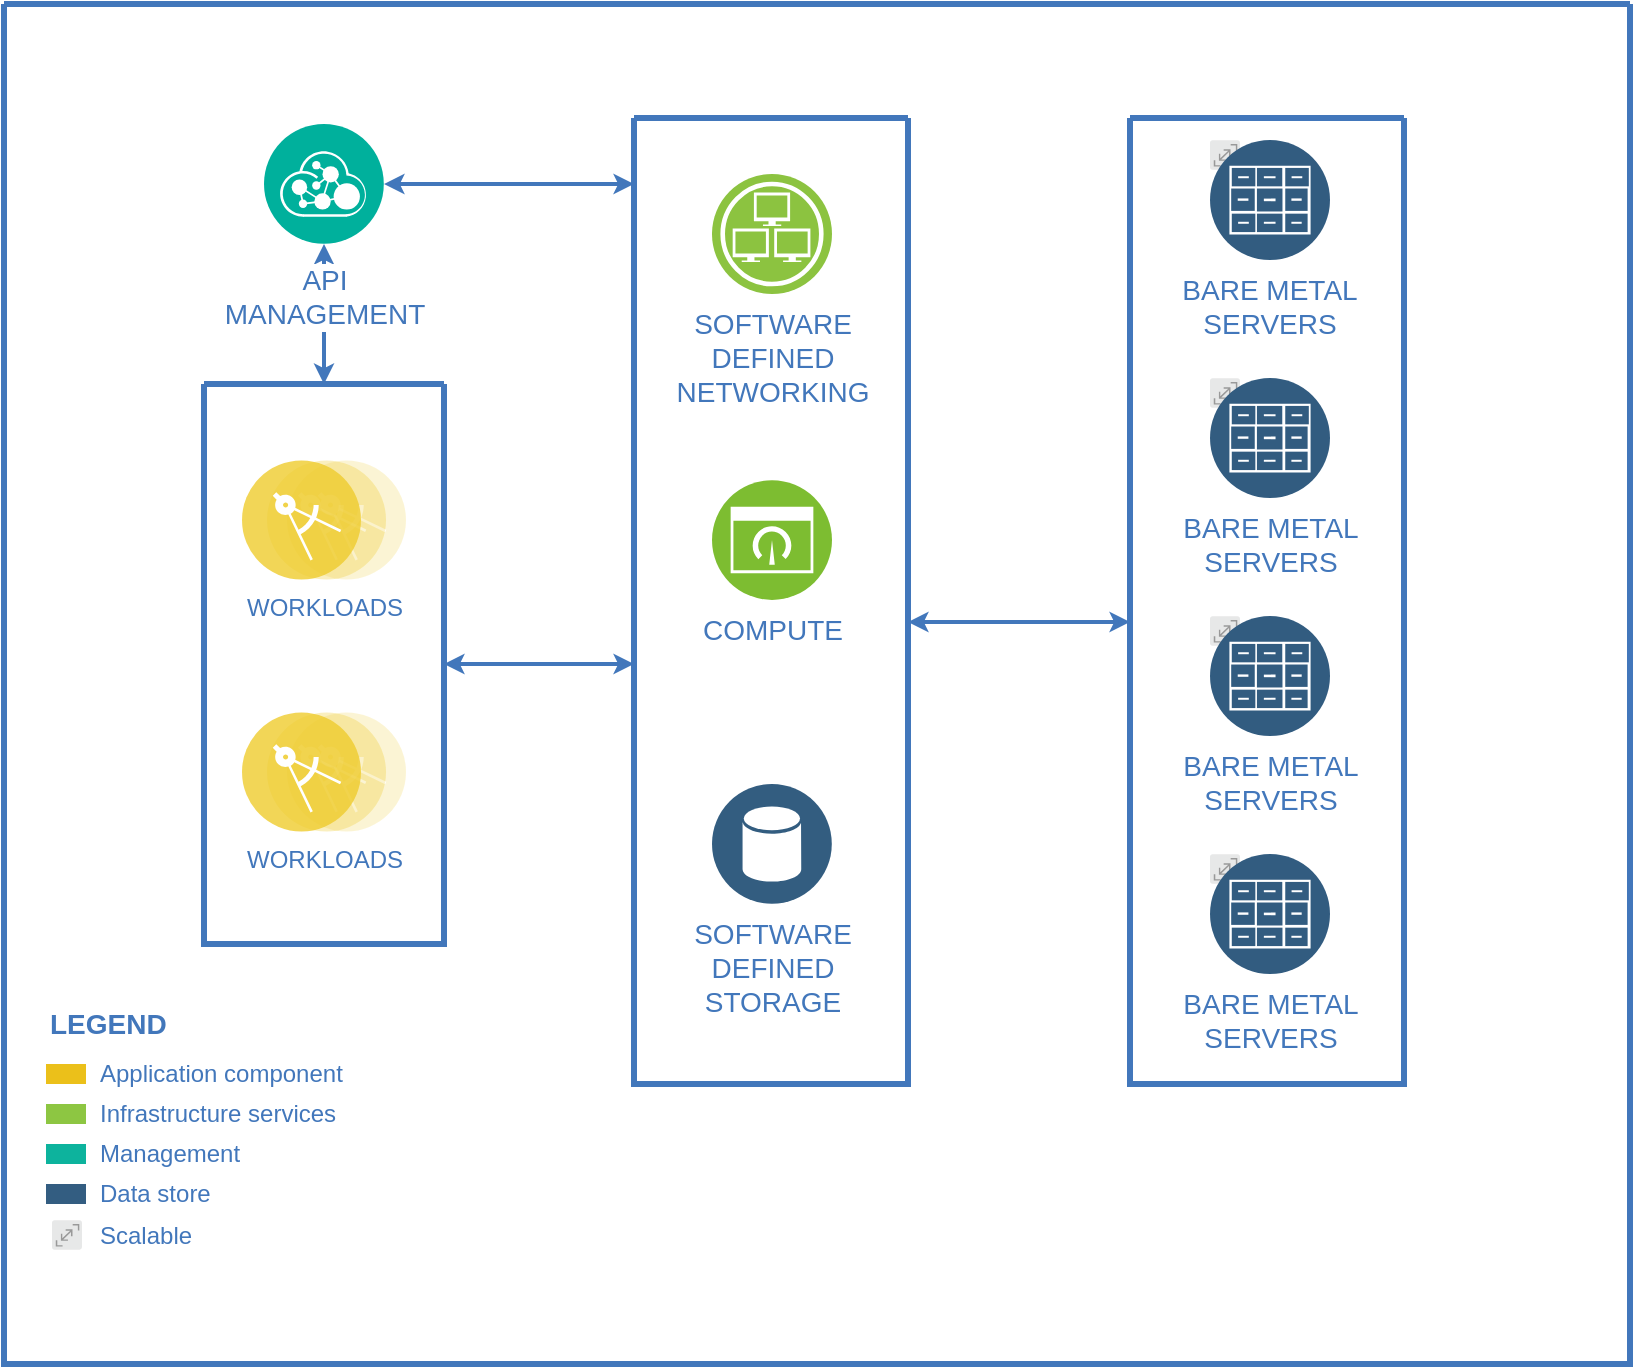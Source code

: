 <mxfile version="14.9.0" type="github"><diagram id="0d7cefc2-ccd6-e077-73ed-a8e48b0cddf6" name="Page-1"><mxGraphModel dx="1408" dy="748" grid="1" gridSize="10" guides="1" tooltips="1" connect="1" arrows="1" fold="1" page="1" pageScale="1" pageWidth="1169" pageHeight="827" background="none" math="0" shadow="0"><root><mxCell id="0"/><mxCell id="1" parent="0"/><mxCell id="2" value="" style="swimlane;shadow=0;strokeColor=#4277BB;fillColor=#ffffff;fontColor=#4277BB;align=right;startSize=0;collapsible=0;strokeWidth=3;" parent="1" vertex="1"><mxGeometry x="178" y="74" width="813" height="680" as="geometry"/></mxCell><mxCell id="103" style="edgeStyle=elbowEdgeStyle;rounded=0;elbow=vertical;html=1;labelBackgroundColor=#ffffff;startArrow=classic;startFill=1;startSize=4;endArrow=classic;endFill=1;endSize=4;jettySize=auto;orthogonalLoop=1;strokeColor=#4277BB;strokeWidth=2;fontSize=14;fontColor=#4277BB;" parent="2" source="76" target="77" edge="1"><mxGeometry relative="1" as="geometry"/></mxCell><mxCell id="105" style="edgeStyle=elbowEdgeStyle;rounded=0;elbow=vertical;html=1;labelBackgroundColor=#ffffff;startArrow=classic;startFill=1;startSize=4;endArrow=classic;endFill=1;endSize=4;jettySize=auto;orthogonalLoop=1;strokeColor=#4277BB;strokeWidth=2;fontSize=14;fontColor=#4277BB;" parent="2" source="28" target="77" edge="1"><mxGeometry relative="1" as="geometry"/></mxCell><mxCell id="106" style="edgeStyle=elbowEdgeStyle;rounded=0;elbow=vertical;html=1;entryX=0;entryY=0.522;entryPerimeter=0;labelBackgroundColor=#ffffff;startArrow=classic;startFill=1;startSize=4;endArrow=classic;endFill=1;endSize=4;jettySize=auto;orthogonalLoop=1;strokeColor=#4277BB;strokeWidth=2;fontSize=14;fontColor=#4277BB;" parent="2" source="77" target="79" edge="1"><mxGeometry relative="1" as="geometry"/></mxCell><mxCell id="104" style="edgeStyle=elbowEdgeStyle;rounded=0;elbow=vertical;html=1;labelBackgroundColor=#ffffff;startArrow=classic;startFill=1;startSize=4;endArrow=classic;endFill=1;endSize=4;jettySize=auto;orthogonalLoop=1;strokeColor=#4277BB;strokeWidth=2;fontSize=14;fontColor=#4277BB;" parent="2" source="76" target="28" edge="1"><mxGeometry relative="1" as="geometry"><mxPoint x="143" y="200" as="targetPoint"/></mxGeometry></mxCell><mxCell id="6" value="Application component" style="rounded=0;html=1;shadow=0;labelBackgroundColor=none;strokeColor=none;strokeWidth=2;fillColor=#EBC01A;gradientColor=none;fontSize=12;fontColor=#4277BB;align=left;labelPosition=right;verticalLabelPosition=middle;verticalAlign=middle;spacingLeft=5;" parent="2" vertex="1"><mxGeometry x="21" y="530" width="20" height="10" as="geometry"/></mxCell><mxCell id="7" value="Infrastructure services" style="rounded=0;html=1;shadow=0;labelBackgroundColor=none;strokeColor=none;strokeWidth=2;fillColor=#8DC642;gradientColor=none;fontSize=12;fontColor=#4277BB;align=left;labelPosition=right;verticalLabelPosition=middle;verticalAlign=middle;spacingLeft=5;" parent="2" vertex="1"><mxGeometry x="21" y="550" width="20" height="10" as="geometry"/></mxCell><mxCell id="8" value="Management" style="rounded=0;html=1;shadow=0;labelBackgroundColor=none;strokeColor=none;strokeWidth=2;fillColor=#0DB39D;gradientColor=none;fontSize=12;fontColor=#4277BB;align=left;labelPosition=right;verticalLabelPosition=middle;verticalAlign=middle;spacingLeft=5;" parent="2" vertex="1"><mxGeometry x="21" y="570" width="20" height="10" as="geometry"/></mxCell><mxCell id="9" value="Data store" style="rounded=0;html=1;shadow=0;labelBackgroundColor=none;strokeColor=none;strokeWidth=2;fillColor=#335D81;gradientColor=none;fontSize=12;fontColor=#4277BB;align=left;labelPosition=right;verticalLabelPosition=middle;verticalAlign=middle;spacingLeft=5;" parent="2" vertex="1"><mxGeometry x="21" y="590" width="20" height="10" as="geometry"/></mxCell><mxCell id="13" value="LEGEND" style="text;html=1;align=left;verticalAlign=middle;fontColor=#4277BB;shadow=0;dashed=0;strokeColor=none;fillColor=none;labelBackgroundColor=none;fontStyle=1;fontSize=14;spacingLeft=0;" parent="2" vertex="1"><mxGeometry x="21" y="500" width="150" height="20" as="geometry"/></mxCell><mxCell id="76" value="API&lt;div&gt;MANAGEMENT&lt;/div&gt;" style="aspect=fixed;perimeter=ellipsePerimeter;html=1;align=center;shadow=0;dashed=0;image;image=img/lib/ibm/management/api_management.svg;rounded=1;labelBackgroundColor=#ffffff;strokeColor=#666666;strokeWidth=3;fillColor=#C2952D;gradientColor=none;fontSize=14;fontColor=#4277BB;spacingTop=3;" parent="2" vertex="1"><mxGeometry x="130" y="60" width="60" height="60" as="geometry"/></mxCell><mxCell id="28" value="" style="swimlane;shadow=0;strokeColor=#4277BB;fillColor=#ffffff;fontColor=#4277BB;align=right;startSize=0;collapsible=0;strokeWidth=3;" parent="2" vertex="1"><mxGeometry x="100" y="190" width="120" height="280" as="geometry"/></mxCell><mxCell id="83" value="WORKLOADS" style="aspect=fixed;perimeter=ellipsePerimeter;html=1;align=center;shadow=0;dashed=0;image;image=img/lib/ibm/applications/microservice.svg;labelBackgroundColor=#ffffff;strokeColor=#666666;strokeWidth=3;fillColor=#C2952D;gradientColor=none;fontSize=12;fontColor=#4277BB;" parent="28" vertex="1"><mxGeometry x="19" y="38" width="82" height="60" as="geometry"/></mxCell><mxCell id="84" value="WORKLOADS" style="aspect=fixed;perimeter=ellipsePerimeter;html=1;align=center;shadow=0;dashed=0;image;image=img/lib/ibm/applications/microservice.svg;labelBackgroundColor=#ffffff;strokeColor=#666666;strokeWidth=3;fillColor=#C2952D;gradientColor=none;fontSize=12;fontColor=#4277BB;" parent="28" vertex="1"><mxGeometry x="19" y="164" width="82" height="60" as="geometry"/></mxCell><mxCell id="77" value="" style="swimlane;shadow=0;strokeColor=#4277BB;fillColor=#ffffff;fontColor=#4277BB;align=right;startSize=0;collapsible=0;strokeWidth=3;" parent="2" vertex="1"><mxGeometry x="315" y="57" width="137" height="483" as="geometry"/></mxCell><mxCell id="85" value="SOFTWARE&lt;div&gt;DEFINED&lt;/div&gt;&lt;div&gt;NETWORKING&lt;/div&gt;" style="aspect=fixed;perimeter=ellipsePerimeter;html=1;align=center;shadow=0;dashed=0;image;image=img/lib/ibm/infrastructure/infrastructure_services.svg;rounded=1;labelBackgroundColor=#ffffff;strokeColor=#666666;strokeWidth=3;fillColor=#C2952D;gradientColor=none;fontSize=14;fontColor=#4277BB;" parent="77" vertex="1"><mxGeometry x="39" y="28" width="60" height="60" as="geometry"/></mxCell><mxCell id="86" value="COMPUTE" style="aspect=fixed;perimeter=ellipsePerimeter;html=1;align=center;shadow=0;dashed=0;image;image=img/lib/ibm/infrastructure/dashboard.svg;rounded=1;labelBackgroundColor=#ffffff;strokeColor=#666666;strokeWidth=3;fillColor=#C2952D;gradientColor=none;fontSize=14;fontColor=#4277BB;" parent="77" vertex="1"><mxGeometry x="39" y="181" width="60" height="60" as="geometry"/></mxCell><mxCell id="87" value="SOFTWARE&lt;div&gt;DEFINED&lt;/div&gt;&lt;div&gt;STORAGE&lt;/div&gt;" style="aspect=fixed;perimeter=ellipsePerimeter;html=1;align=center;shadow=0;dashed=0;image;image=img/lib/ibm/data/data_services.svg;rounded=1;labelBackgroundColor=#ffffff;strokeColor=#666666;strokeWidth=3;fillColor=#C2952D;gradientColor=none;fontSize=14;fontColor=#4277BB;" parent="77" vertex="1"><mxGeometry x="39" y="333" width="60" height="60" as="geometry"/></mxCell><mxCell id="79" value="" style="swimlane;shadow=0;strokeColor=#4277BB;fillColor=#ffffff;fontColor=#4277BB;align=right;startSize=0;collapsible=0;strokeWidth=3;" parent="2" vertex="1"><mxGeometry x="563" y="57" width="137" height="483" as="geometry"/></mxCell><mxCell id="92" value="BARE METAL&#10;SERVERS" style="group;fontSize=14;fontColor=#4277BB;labelPosition=center;verticalLabelPosition=bottom;align=center;verticalAlign=top;labelBackgroundColor=#ffffff;" parent="79" vertex="1" connectable="0"><mxGeometry x="40" y="11" width="60" height="60" as="geometry"/></mxCell><mxCell id="91" value="" style="aspect=fixed;perimeter=ellipsePerimeter;html=1;align=center;shadow=0;dashed=0;image;image=img/lib/ibm/miscellaneous/scalable.svg;rounded=1;labelBackgroundColor=none;strokeColor=#666666;strokeWidth=3;fillColor=#C2952D;gradientColor=none;fontSize=14;fontColor=#4277BB;" parent="92" vertex="1"><mxGeometry width="15" height="15" as="geometry"/></mxCell><mxCell id="88" value="" style="aspect=fixed;perimeter=ellipsePerimeter;html=1;align=center;shadow=0;dashed=0;image;image=img/lib/ibm/data/file_repository.svg;rounded=1;labelBackgroundColor=none;strokeColor=#666666;strokeWidth=3;fillColor=#C2952D;gradientColor=none;fontSize=14;fontColor=#4277BB;" parent="92" vertex="1"><mxGeometry width="60" height="60" as="geometry"/></mxCell><mxCell id="93" value="" style="group;fontSize=14;fontColor=#4277BB;labelBackgroundColor=#ffffff;" parent="79" vertex="1" connectable="0"><mxGeometry x="40" y="130" width="60" height="60" as="geometry"/></mxCell><mxCell id="94" value="" style="aspect=fixed;perimeter=ellipsePerimeter;html=1;align=center;shadow=0;dashed=0;image;image=img/lib/ibm/miscellaneous/scalable.svg;rounded=1;labelBackgroundColor=none;strokeColor=#666666;strokeWidth=3;fillColor=#C2952D;gradientColor=none;fontSize=14;fontColor=#4277BB;" parent="93" vertex="1"><mxGeometry width="15" height="15" as="geometry"/></mxCell><mxCell id="95" value="BARE METAL&lt;br&gt;SERVERS" style="aspect=fixed;perimeter=ellipsePerimeter;html=1;align=center;shadow=0;dashed=0;image;image=img/lib/ibm/data/file_repository.svg;rounded=1;labelBackgroundColor=none;strokeColor=#666666;strokeWidth=3;fillColor=#C2952D;gradientColor=none;fontSize=14;fontColor=#4277BB;" parent="93" vertex="1"><mxGeometry width="60" height="60" as="geometry"/></mxCell><mxCell id="96" value="" style="group;fontSize=14;fontColor=#4277BB;labelBackgroundColor=#ffffff;" parent="79" vertex="1" connectable="0"><mxGeometry x="40" y="249" width="60" height="60" as="geometry"/></mxCell><mxCell id="97" value="" style="aspect=fixed;perimeter=ellipsePerimeter;html=1;align=center;shadow=0;dashed=0;image;image=img/lib/ibm/miscellaneous/scalable.svg;rounded=1;labelBackgroundColor=none;strokeColor=#666666;strokeWidth=3;fillColor=#C2952D;gradientColor=none;fontSize=14;fontColor=#4277BB;" parent="96" vertex="1"><mxGeometry width="15" height="15" as="geometry"/></mxCell><mxCell id="98" value="BARE METAL&lt;br&gt;SERVERS" style="aspect=fixed;perimeter=ellipsePerimeter;html=1;align=center;shadow=0;dashed=0;image;image=img/lib/ibm/data/file_repository.svg;rounded=1;labelBackgroundColor=none;strokeColor=#666666;strokeWidth=3;fillColor=#C2952D;gradientColor=none;fontSize=14;fontColor=#4277BB;" parent="96" vertex="1"><mxGeometry width="60" height="60" as="geometry"/></mxCell><mxCell id="99" value="" style="group;fontSize=14;fontColor=#4277BB;labelBackgroundColor=#ffffff;" parent="79" vertex="1" connectable="0"><mxGeometry x="40" y="368" width="60" height="60" as="geometry"/></mxCell><mxCell id="100" value="" style="aspect=fixed;perimeter=ellipsePerimeter;html=1;align=center;shadow=0;dashed=0;image;image=img/lib/ibm/miscellaneous/scalable.svg;rounded=1;labelBackgroundColor=none;strokeColor=#666666;strokeWidth=3;fillColor=#C2952D;gradientColor=none;fontSize=14;fontColor=#4277BB;" parent="99" vertex="1"><mxGeometry width="15" height="15" as="geometry"/></mxCell><mxCell id="101" value="BARE METAL&lt;br&gt;SERVERS" style="aspect=fixed;perimeter=ellipsePerimeter;html=1;align=center;shadow=0;dashed=0;image;image=img/lib/ibm/data/file_repository.svg;rounded=1;labelBackgroundColor=none;strokeColor=#666666;strokeWidth=3;fillColor=#C2952D;gradientColor=none;fontSize=14;fontColor=#4277BB;" parent="99" vertex="1"><mxGeometry width="60" height="60" as="geometry"/></mxCell><mxCell id="102" value="Scalable" style="aspect=fixed;perimeter=ellipsePerimeter;html=1;align=left;shadow=0;image;image=img/lib/ibm/miscellaneous/scalable.svg;rounded=0;labelBackgroundColor=none;strokeColor=none;strokeWidth=2;fillColor=#335D81;gradientColor=none;fontSize=12;fontColor=#4277BB;verticalAlign=middle;spacingLeft=7;labelPosition=right;verticalLabelPosition=middle;" parent="2" vertex="1"><mxGeometry x="24" y="608" width="15" height="15" as="geometry"/></mxCell></root></mxGraphModel></diagram></mxfile>